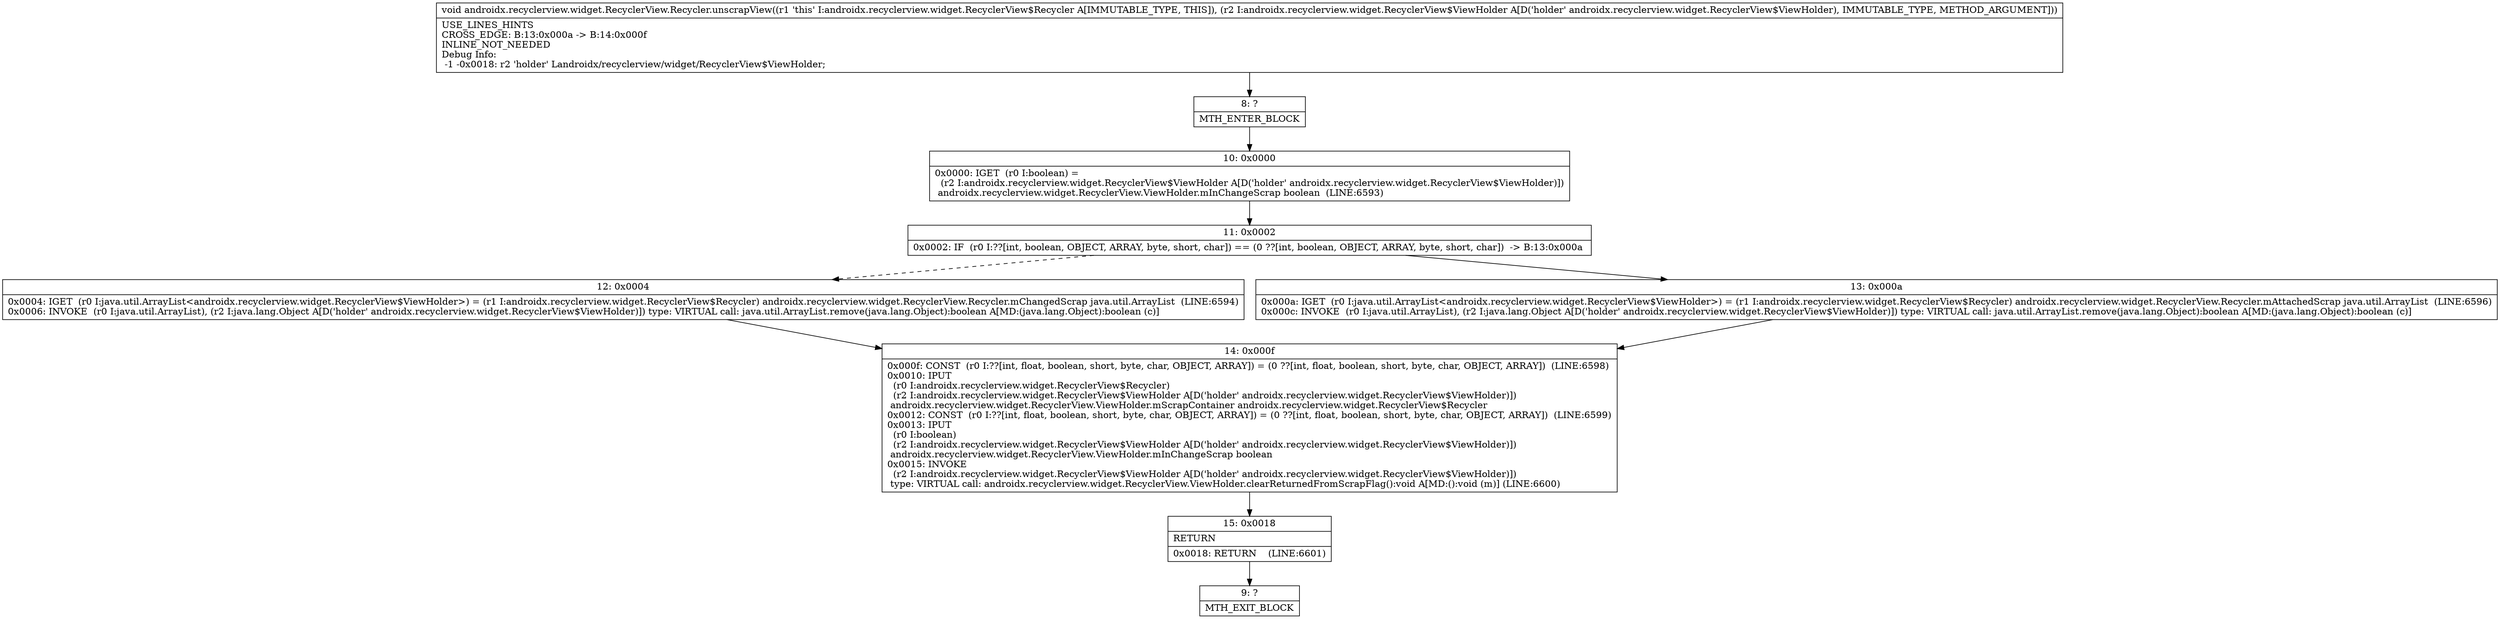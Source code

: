 digraph "CFG forandroidx.recyclerview.widget.RecyclerView.Recycler.unscrapView(Landroidx\/recyclerview\/widget\/RecyclerView$ViewHolder;)V" {
Node_8 [shape=record,label="{8\:\ ?|MTH_ENTER_BLOCK\l}"];
Node_10 [shape=record,label="{10\:\ 0x0000|0x0000: IGET  (r0 I:boolean) = \l  (r2 I:androidx.recyclerview.widget.RecyclerView$ViewHolder A[D('holder' androidx.recyclerview.widget.RecyclerView$ViewHolder)])\l androidx.recyclerview.widget.RecyclerView.ViewHolder.mInChangeScrap boolean  (LINE:6593)\l}"];
Node_11 [shape=record,label="{11\:\ 0x0002|0x0002: IF  (r0 I:??[int, boolean, OBJECT, ARRAY, byte, short, char]) == (0 ??[int, boolean, OBJECT, ARRAY, byte, short, char])  \-\> B:13:0x000a \l}"];
Node_12 [shape=record,label="{12\:\ 0x0004|0x0004: IGET  (r0 I:java.util.ArrayList\<androidx.recyclerview.widget.RecyclerView$ViewHolder\>) = (r1 I:androidx.recyclerview.widget.RecyclerView$Recycler) androidx.recyclerview.widget.RecyclerView.Recycler.mChangedScrap java.util.ArrayList  (LINE:6594)\l0x0006: INVOKE  (r0 I:java.util.ArrayList), (r2 I:java.lang.Object A[D('holder' androidx.recyclerview.widget.RecyclerView$ViewHolder)]) type: VIRTUAL call: java.util.ArrayList.remove(java.lang.Object):boolean A[MD:(java.lang.Object):boolean (c)]\l}"];
Node_14 [shape=record,label="{14\:\ 0x000f|0x000f: CONST  (r0 I:??[int, float, boolean, short, byte, char, OBJECT, ARRAY]) = (0 ??[int, float, boolean, short, byte, char, OBJECT, ARRAY])  (LINE:6598)\l0x0010: IPUT  \l  (r0 I:androidx.recyclerview.widget.RecyclerView$Recycler)\l  (r2 I:androidx.recyclerview.widget.RecyclerView$ViewHolder A[D('holder' androidx.recyclerview.widget.RecyclerView$ViewHolder)])\l androidx.recyclerview.widget.RecyclerView.ViewHolder.mScrapContainer androidx.recyclerview.widget.RecyclerView$Recycler \l0x0012: CONST  (r0 I:??[int, float, boolean, short, byte, char, OBJECT, ARRAY]) = (0 ??[int, float, boolean, short, byte, char, OBJECT, ARRAY])  (LINE:6599)\l0x0013: IPUT  \l  (r0 I:boolean)\l  (r2 I:androidx.recyclerview.widget.RecyclerView$ViewHolder A[D('holder' androidx.recyclerview.widget.RecyclerView$ViewHolder)])\l androidx.recyclerview.widget.RecyclerView.ViewHolder.mInChangeScrap boolean \l0x0015: INVOKE  \l  (r2 I:androidx.recyclerview.widget.RecyclerView$ViewHolder A[D('holder' androidx.recyclerview.widget.RecyclerView$ViewHolder)])\l type: VIRTUAL call: androidx.recyclerview.widget.RecyclerView.ViewHolder.clearReturnedFromScrapFlag():void A[MD:():void (m)] (LINE:6600)\l}"];
Node_15 [shape=record,label="{15\:\ 0x0018|RETURN\l|0x0018: RETURN    (LINE:6601)\l}"];
Node_9 [shape=record,label="{9\:\ ?|MTH_EXIT_BLOCK\l}"];
Node_13 [shape=record,label="{13\:\ 0x000a|0x000a: IGET  (r0 I:java.util.ArrayList\<androidx.recyclerview.widget.RecyclerView$ViewHolder\>) = (r1 I:androidx.recyclerview.widget.RecyclerView$Recycler) androidx.recyclerview.widget.RecyclerView.Recycler.mAttachedScrap java.util.ArrayList  (LINE:6596)\l0x000c: INVOKE  (r0 I:java.util.ArrayList), (r2 I:java.lang.Object A[D('holder' androidx.recyclerview.widget.RecyclerView$ViewHolder)]) type: VIRTUAL call: java.util.ArrayList.remove(java.lang.Object):boolean A[MD:(java.lang.Object):boolean (c)]\l}"];
MethodNode[shape=record,label="{void androidx.recyclerview.widget.RecyclerView.Recycler.unscrapView((r1 'this' I:androidx.recyclerview.widget.RecyclerView$Recycler A[IMMUTABLE_TYPE, THIS]), (r2 I:androidx.recyclerview.widget.RecyclerView$ViewHolder A[D('holder' androidx.recyclerview.widget.RecyclerView$ViewHolder), IMMUTABLE_TYPE, METHOD_ARGUMENT]))  | USE_LINES_HINTS\lCROSS_EDGE: B:13:0x000a \-\> B:14:0x000f\lINLINE_NOT_NEEDED\lDebug Info:\l  \-1 \-0x0018: r2 'holder' Landroidx\/recyclerview\/widget\/RecyclerView$ViewHolder;\l}"];
MethodNode -> Node_8;Node_8 -> Node_10;
Node_10 -> Node_11;
Node_11 -> Node_12[style=dashed];
Node_11 -> Node_13;
Node_12 -> Node_14;
Node_14 -> Node_15;
Node_15 -> Node_9;
Node_13 -> Node_14;
}

